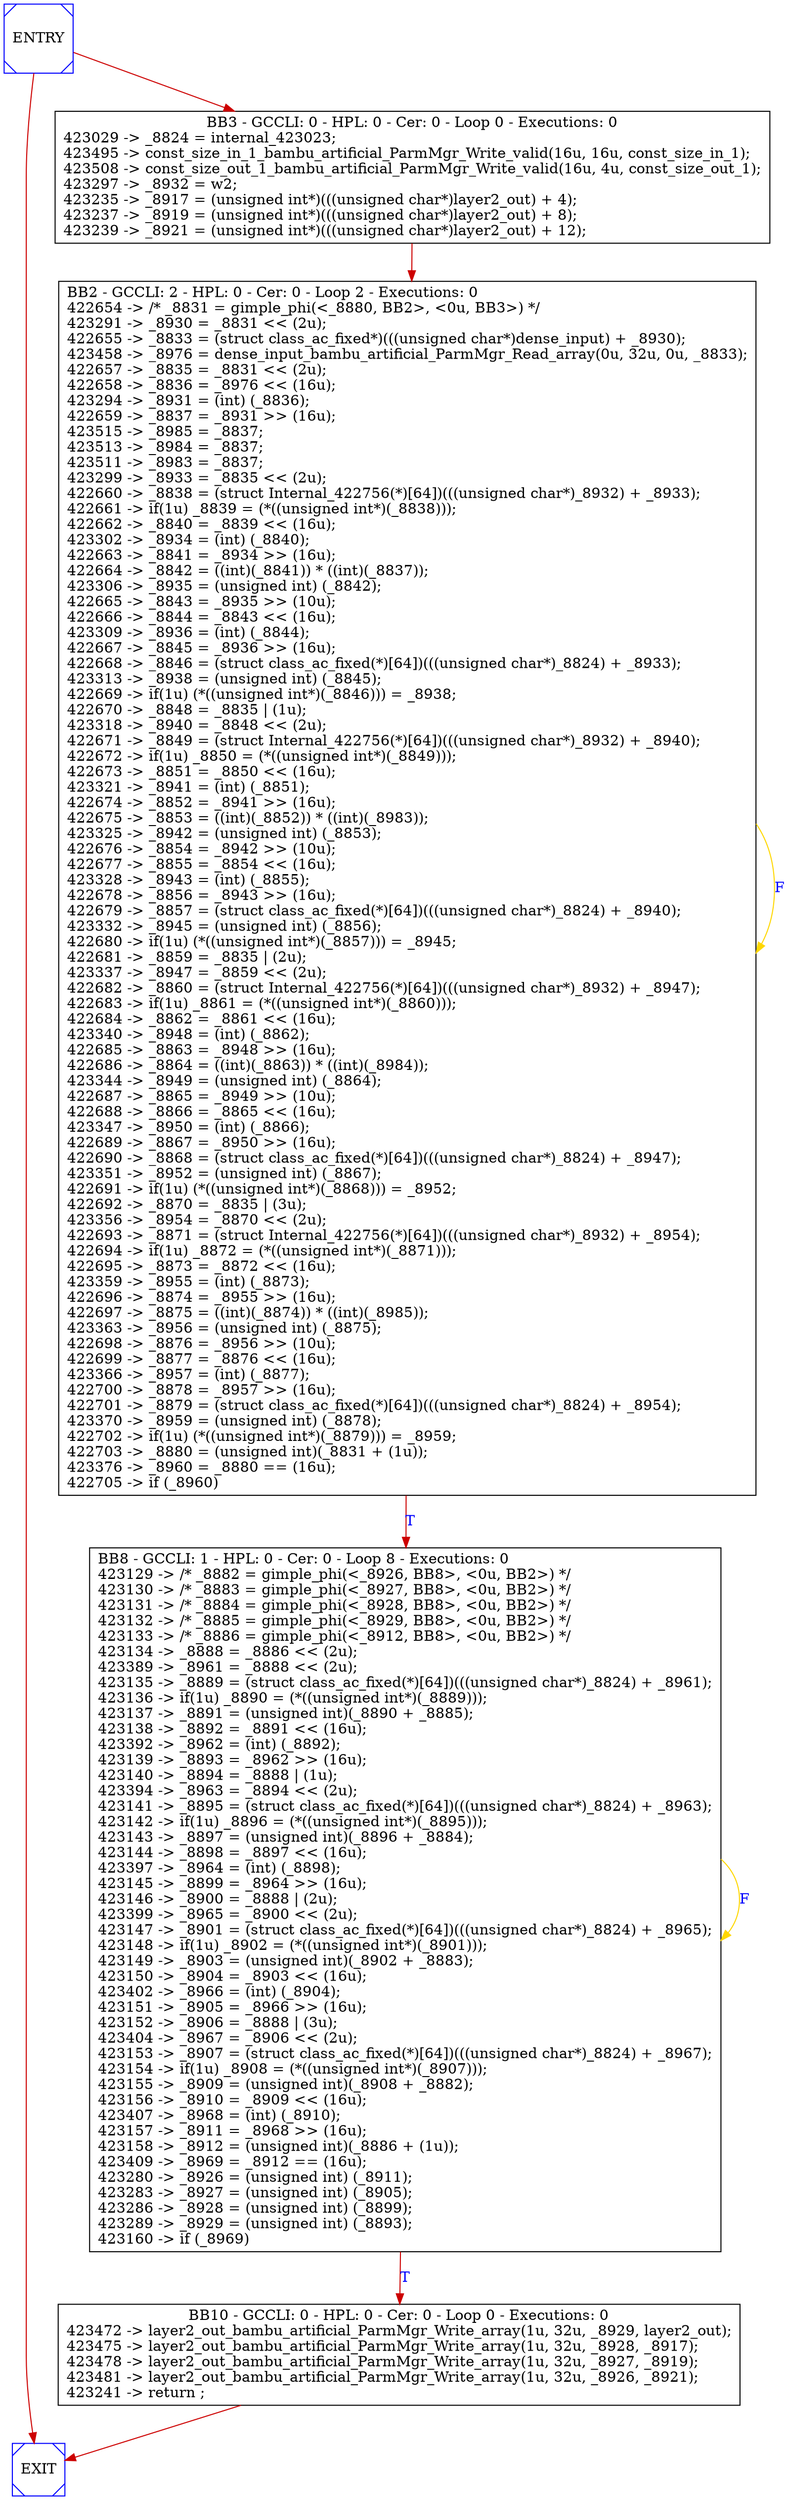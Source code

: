 digraph G {
0[color=blue,shape=Msquare, label="ENTRY"];
1[color=blue,shape=Msquare, label="EXIT"];
2[shape=box, label="BB2 - GCCLI: 2 - HPL: 0 - Cer: 0 - Loop 2 - Executions: 0\l422654 -> /* _8831 = gimple_phi(<_8880, BB2>, <0u, BB3>) */\l423291 -> _8930 = _8831 << (2u);\l422655 -> _8833 = (struct class_ac_fixed*)(((unsigned char*)dense_input) + _8930);\l423458 -> _8976 = dense_input_bambu_artificial_ParmMgr_Read_array(0u, 32u, 0u, _8833);\l422657 -> _8835 = _8831 << (2u);\l422658 -> _8836 = _8976 << (16u);\l423294 -> _8931 = (int) (_8836);\l422659 -> _8837 = _8931 >> (16u);\l423515 -> _8985 = _8837;\l423513 -> _8984 = _8837;\l423511 -> _8983 = _8837;\l423299 -> _8933 = _8835 << (2u);\l422660 -> _8838 = (struct Internal_422756(*)[64])(((unsigned char*)_8932) + _8933);\l422661 -> if(1u) _8839 = (*((unsigned int*)(_8838)));\l422662 -> _8840 = _8839 << (16u);\l423302 -> _8934 = (int) (_8840);\l422663 -> _8841 = _8934 >> (16u);\l422664 -> _8842 = ((int)(_8841)) * ((int)(_8837));\l423306 -> _8935 = (unsigned int) (_8842);\l422665 -> _8843 = _8935 >> (10u);\l422666 -> _8844 = _8843 << (16u);\l423309 -> _8936 = (int) (_8844);\l422667 -> _8845 = _8936 >> (16u);\l422668 -> _8846 = (struct class_ac_fixed(*)[64])(((unsigned char*)_8824) + _8933);\l423313 -> _8938 = (unsigned int) (_8845);\l422669 -> if(1u) (*((unsigned int*)(_8846))) = _8938;\l422670 -> _8848 = _8835 | (1u);\l423318 -> _8940 = _8848 << (2u);\l422671 -> _8849 = (struct Internal_422756(*)[64])(((unsigned char*)_8932) + _8940);\l422672 -> if(1u) _8850 = (*((unsigned int*)(_8849)));\l422673 -> _8851 = _8850 << (16u);\l423321 -> _8941 = (int) (_8851);\l422674 -> _8852 = _8941 >> (16u);\l422675 -> _8853 = ((int)(_8852)) * ((int)(_8983));\l423325 -> _8942 = (unsigned int) (_8853);\l422676 -> _8854 = _8942 >> (10u);\l422677 -> _8855 = _8854 << (16u);\l423328 -> _8943 = (int) (_8855);\l422678 -> _8856 = _8943 >> (16u);\l422679 -> _8857 = (struct class_ac_fixed(*)[64])(((unsigned char*)_8824) + _8940);\l423332 -> _8945 = (unsigned int) (_8856);\l422680 -> if(1u) (*((unsigned int*)(_8857))) = _8945;\l422681 -> _8859 = _8835 | (2u);\l423337 -> _8947 = _8859 << (2u);\l422682 -> _8860 = (struct Internal_422756(*)[64])(((unsigned char*)_8932) + _8947);\l422683 -> if(1u) _8861 = (*((unsigned int*)(_8860)));\l422684 -> _8862 = _8861 << (16u);\l423340 -> _8948 = (int) (_8862);\l422685 -> _8863 = _8948 >> (16u);\l422686 -> _8864 = ((int)(_8863)) * ((int)(_8984));\l423344 -> _8949 = (unsigned int) (_8864);\l422687 -> _8865 = _8949 >> (10u);\l422688 -> _8866 = _8865 << (16u);\l423347 -> _8950 = (int) (_8866);\l422689 -> _8867 = _8950 >> (16u);\l422690 -> _8868 = (struct class_ac_fixed(*)[64])(((unsigned char*)_8824) + _8947);\l423351 -> _8952 = (unsigned int) (_8867);\l422691 -> if(1u) (*((unsigned int*)(_8868))) = _8952;\l422692 -> _8870 = _8835 | (3u);\l423356 -> _8954 = _8870 << (2u);\l422693 -> _8871 = (struct Internal_422756(*)[64])(((unsigned char*)_8932) + _8954);\l422694 -> if(1u) _8872 = (*((unsigned int*)(_8871)));\l422695 -> _8873 = _8872 << (16u);\l423359 -> _8955 = (int) (_8873);\l422696 -> _8874 = _8955 >> (16u);\l422697 -> _8875 = ((int)(_8874)) * ((int)(_8985));\l423363 -> _8956 = (unsigned int) (_8875);\l422698 -> _8876 = _8956 >> (10u);\l422699 -> _8877 = _8876 << (16u);\l423366 -> _8957 = (int) (_8877);\l422700 -> _8878 = _8957 >> (16u);\l422701 -> _8879 = (struct class_ac_fixed(*)[64])(((unsigned char*)_8824) + _8954);\l423370 -> _8959 = (unsigned int) (_8878);\l422702 -> if(1u) (*((unsigned int*)(_8879))) = _8959;\l422703 -> _8880 = (unsigned int)(_8831 + (1u));\l423376 -> _8960 = _8880 == (16u);\l422705 -> if (_8960)\l"];
3[shape=box, label="BB3 - GCCLI: 0 - HPL: 0 - Cer: 0 - Loop 0 - Executions: 0\n423029 -> _8824 = internal_423023;\l423495 -> const_size_in_1_bambu_artificial_ParmMgr_Write_valid(16u, 16u, const_size_in_1);\l423508 -> const_size_out_1_bambu_artificial_ParmMgr_Write_valid(16u, 4u, const_size_out_1);\l423297 -> _8932 = w2;\l423235 -> _8917 = (unsigned int*)(((unsigned char*)layer2_out) + 4);\l423237 -> _8919 = (unsigned int*)(((unsigned char*)layer2_out) + 8);\l423239 -> _8921 = (unsigned int*)(((unsigned char*)layer2_out) + 12);\l"];
4[shape=box, label="BB8 - GCCLI: 1 - HPL: 0 - Cer: 0 - Loop 8 - Executions: 0\l423129 -> /* _8882 = gimple_phi(<_8926, BB8>, <0u, BB2>) */\l423130 -> /* _8883 = gimple_phi(<_8927, BB8>, <0u, BB2>) */\l423131 -> /* _8884 = gimple_phi(<_8928, BB8>, <0u, BB2>) */\l423132 -> /* _8885 = gimple_phi(<_8929, BB8>, <0u, BB2>) */\l423133 -> /* _8886 = gimple_phi(<_8912, BB8>, <0u, BB2>) */\l423134 -> _8888 = _8886 << (2u);\l423389 -> _8961 = _8888 << (2u);\l423135 -> _8889 = (struct class_ac_fixed(*)[64])(((unsigned char*)_8824) + _8961);\l423136 -> if(1u) _8890 = (*((unsigned int*)(_8889)));\l423137 -> _8891 = (unsigned int)(_8890 + _8885);\l423138 -> _8892 = _8891 << (16u);\l423392 -> _8962 = (int) (_8892);\l423139 -> _8893 = _8962 >> (16u);\l423140 -> _8894 = _8888 | (1u);\l423394 -> _8963 = _8894 << (2u);\l423141 -> _8895 = (struct class_ac_fixed(*)[64])(((unsigned char*)_8824) + _8963);\l423142 -> if(1u) _8896 = (*((unsigned int*)(_8895)));\l423143 -> _8897 = (unsigned int)(_8896 + _8884);\l423144 -> _8898 = _8897 << (16u);\l423397 -> _8964 = (int) (_8898);\l423145 -> _8899 = _8964 >> (16u);\l423146 -> _8900 = _8888 | (2u);\l423399 -> _8965 = _8900 << (2u);\l423147 -> _8901 = (struct class_ac_fixed(*)[64])(((unsigned char*)_8824) + _8965);\l423148 -> if(1u) _8902 = (*((unsigned int*)(_8901)));\l423149 -> _8903 = (unsigned int)(_8902 + _8883);\l423150 -> _8904 = _8903 << (16u);\l423402 -> _8966 = (int) (_8904);\l423151 -> _8905 = _8966 >> (16u);\l423152 -> _8906 = _8888 | (3u);\l423404 -> _8967 = _8906 << (2u);\l423153 -> _8907 = (struct class_ac_fixed(*)[64])(((unsigned char*)_8824) + _8967);\l423154 -> if(1u) _8908 = (*((unsigned int*)(_8907)));\l423155 -> _8909 = (unsigned int)(_8908 + _8882);\l423156 -> _8910 = _8909 << (16u);\l423407 -> _8968 = (int) (_8910);\l423157 -> _8911 = _8968 >> (16u);\l423158 -> _8912 = (unsigned int)(_8886 + (1u));\l423409 -> _8969 = _8912 == (16u);\l423280 -> _8926 = (unsigned int) (_8911);\l423283 -> _8927 = (unsigned int) (_8905);\l423286 -> _8928 = (unsigned int) (_8899);\l423289 -> _8929 = (unsigned int) (_8893);\l423160 -> if (_8969)\l"];
5[shape=box, label="BB10 - GCCLI: 0 - HPL: 0 - Cer: 0 - Loop 0 - Executions: 0\n423472 -> layer2_out_bambu_artificial_ParmMgr_Write_array(1u, 32u, _8929, layer2_out);\l423475 -> layer2_out_bambu_artificial_ParmMgr_Write_array(1u, 32u, _8928, _8917);\l423478 -> layer2_out_bambu_artificial_ParmMgr_Write_array(1u, 32u, _8927, _8919);\l423481 -> layer2_out_bambu_artificial_ParmMgr_Write_array(1u, 32u, _8926, _8921);\l423241 -> return ;\l"];
0->1 [fontcolor=blue, color=red3];
2->4 [fontcolor=blue, color=red3,label="T"];
2->2 [fontcolor=blue, color=gold,label="F"];
0->3 [fontcolor=blue, color=red3];
3->2 [fontcolor=blue, color=red3];
4->5 [fontcolor=blue, color=red3,label="T"];
4->4 [fontcolor=blue, color=gold,label="F"];
5->1 [fontcolor=blue, color=red3];
}

